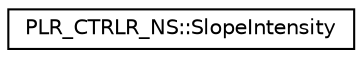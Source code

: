 digraph "Graphical Class Hierarchy"
{
 // INTERACTIVE_SVG=YES
 // LATEX_PDF_SIZE
  edge [fontname="Helvetica",fontsize="10",labelfontname="Helvetica",labelfontsize="10"];
  node [fontname="Helvetica",fontsize="10",shape=record];
  rankdir="LR";
  Node0 [label="PLR_CTRLR_NS::SlopeIntensity",height=0.2,width=0.4,color="black", fillcolor="white", style="filled",URL="$d0/de4/struct_p_l_r___c_t_r_l_r___n_s_1_1_slope_intensity.html",tooltip=" "];
}
